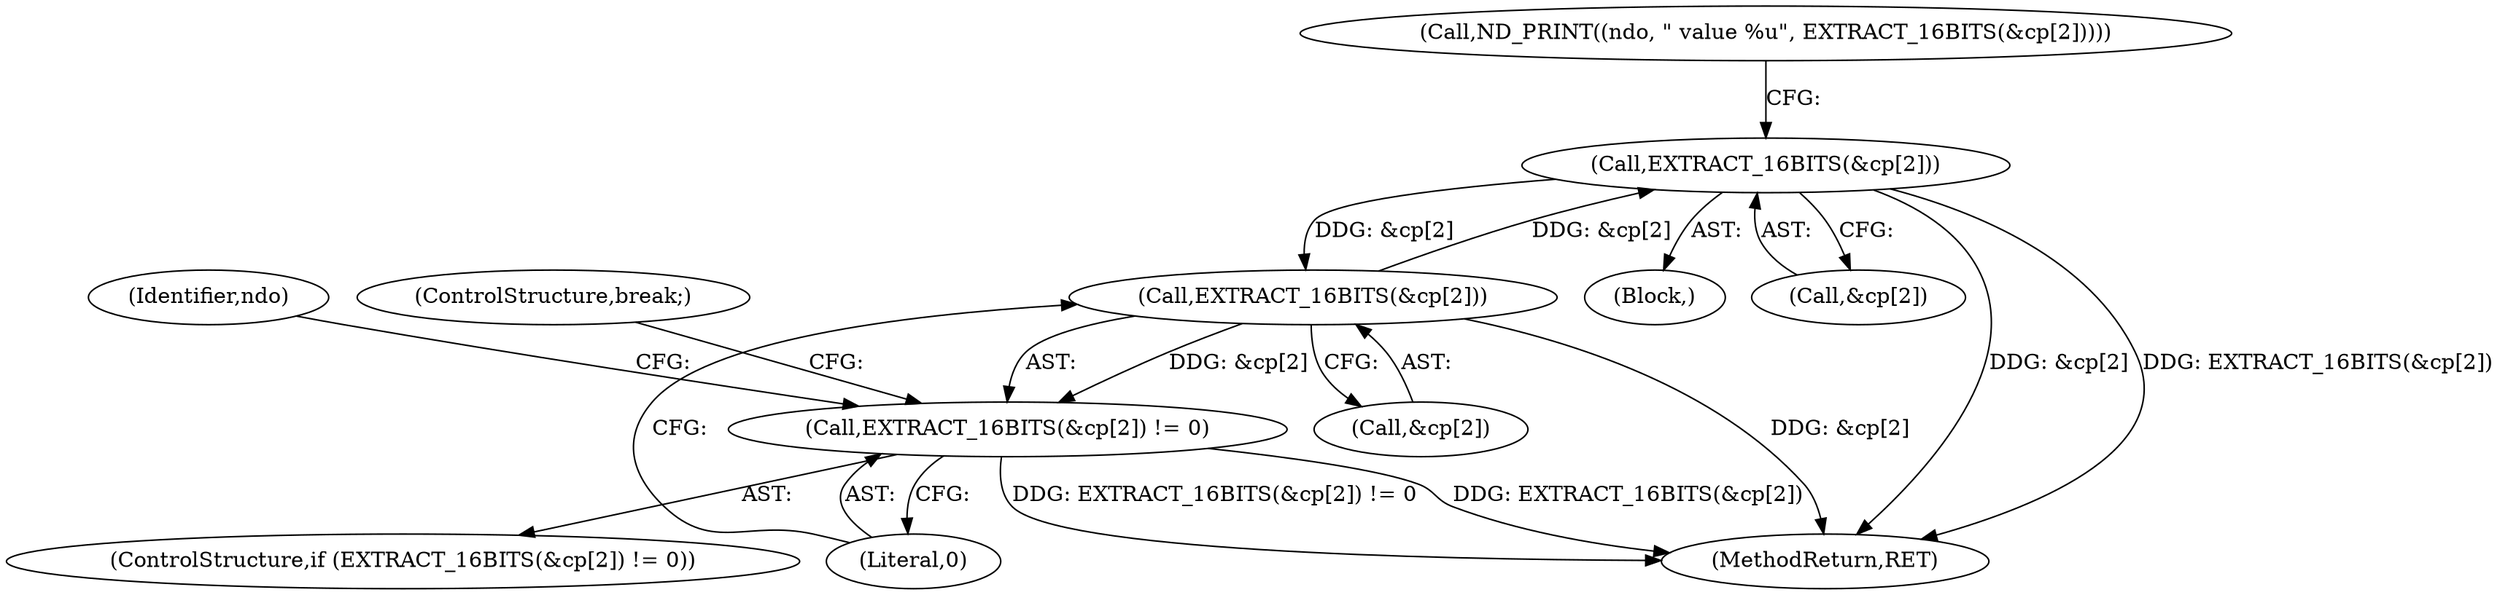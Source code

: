 digraph "0_tcpdump_eee0b04bcfdae319c242b0b8fc3d07029ee65b8c@array" {
"1000249" [label="(Call,EXTRACT_16BITS(&cp[2]))"];
"1000238" [label="(Call,EXTRACT_16BITS(&cp[2]))"];
"1000249" [label="(Call,EXTRACT_16BITS(&cp[2]))"];
"1000237" [label="(Call,EXTRACT_16BITS(&cp[2]) != 0)"];
"1000236" [label="(ControlStructure,if (EXTRACT_16BITS(&cp[2]) != 0))"];
"1000247" [label="(Block,)"];
"1000246" [label="(Identifier,ndo)"];
"1000244" [label="(Call,ND_PRINT((ndo, \" value %u\", EXTRACT_16BITS(&cp[2]))))"];
"1000249" [label="(Call,EXTRACT_16BITS(&cp[2]))"];
"1000250" [label="(Call,&cp[2])"];
"1000237" [label="(Call,EXTRACT_16BITS(&cp[2]) != 0)"];
"1000243" [label="(Literal,0)"];
"1000254" [label="(ControlStructure,break;)"];
"1000238" [label="(Call,EXTRACT_16BITS(&cp[2]))"];
"1000239" [label="(Call,&cp[2])"];
"1000267" [label="(MethodReturn,RET)"];
"1000249" -> "1000247"  [label="AST: "];
"1000249" -> "1000250"  [label="CFG: "];
"1000250" -> "1000249"  [label="AST: "];
"1000244" -> "1000249"  [label="CFG: "];
"1000249" -> "1000267"  [label="DDG: &cp[2]"];
"1000249" -> "1000267"  [label="DDG: EXTRACT_16BITS(&cp[2])"];
"1000249" -> "1000238"  [label="DDG: &cp[2]"];
"1000238" -> "1000249"  [label="DDG: &cp[2]"];
"1000238" -> "1000237"  [label="AST: "];
"1000238" -> "1000239"  [label="CFG: "];
"1000239" -> "1000238"  [label="AST: "];
"1000243" -> "1000238"  [label="CFG: "];
"1000238" -> "1000267"  [label="DDG: &cp[2]"];
"1000238" -> "1000237"  [label="DDG: &cp[2]"];
"1000237" -> "1000236"  [label="AST: "];
"1000237" -> "1000243"  [label="CFG: "];
"1000243" -> "1000237"  [label="AST: "];
"1000246" -> "1000237"  [label="CFG: "];
"1000254" -> "1000237"  [label="CFG: "];
"1000237" -> "1000267"  [label="DDG: EXTRACT_16BITS(&cp[2]) != 0"];
"1000237" -> "1000267"  [label="DDG: EXTRACT_16BITS(&cp[2])"];
}
